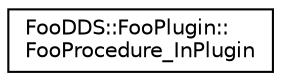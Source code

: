 digraph "Graphical Class Hierarchy"
{
  edge [fontname="Helvetica",fontsize="10",labelfontname="Helvetica",labelfontsize="10"];
  node [fontname="Helvetica",fontsize="10",shape=record];
  rankdir="LR";
  Node1 [label="FooDDS::FooPlugin::\lFooProcedure_InPlugin",height=0.2,width=0.4,color="black", fillcolor="white", style="filled",URL="$class_foo_d_d_s_1_1_foo_plugin_1_1_foo_procedure___in_plugin.html",tooltip="This class encapsulates the methods used on DDS topics by DDS middleware. "];
}
